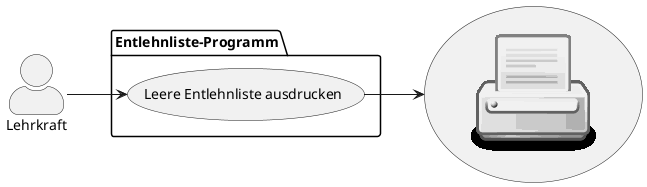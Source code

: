 @startuml
!include <osa/printer/printer>

left to right direction
skinparam actorStyle awesome
package Entlehnliste-Programm{
  usecase "Leere Entlehnliste ausdrucken" as (UC1)
}
usecase "<$printer>" as (use)
:Lehrkraft: --> (UC1)
UC1 --> use

@enduml